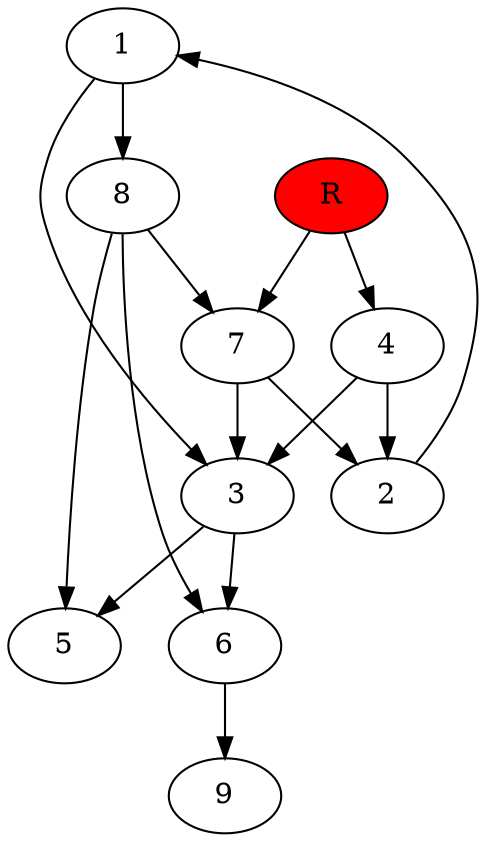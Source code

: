 digraph prb29738 {
	1
	2
	3
	4
	5
	6
	7
	8
	R [fillcolor="#ff0000" style=filled]
	1 -> 3
	1 -> 8
	2 -> 1
	3 -> 5
	3 -> 6
	4 -> 2
	4 -> 3
	6 -> 9
	7 -> 2
	7 -> 3
	8 -> 5
	8 -> 6
	8 -> 7
	R -> 4
	R -> 7
}
